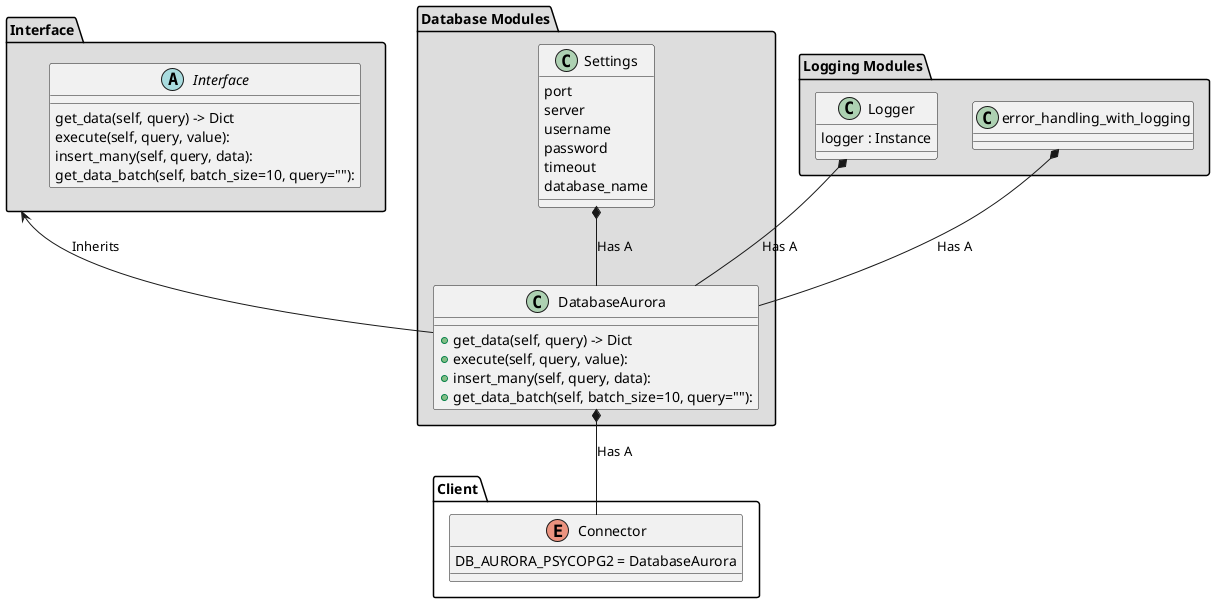 @startuml

package "Interface"  #DDDDDD {
    abstract Interface{
          get_data(self, query) -> Dict
          execute(self, query, value):
          insert_many(self, query, data):
          get_data_batch(self, batch_size=10, query=""):
    }
}

package "Logging Modules" #DDDDDD{
    class Logger{
        logger : Instance
    }
    class error_handling_with_logging {}
}



package "Database Modules"   #DDDDDD{
    class Settings{
            port
            server
            username
            password
            timeout
            database_name
    }
    class DatabaseAurora{
                 + get_data(self, query) -> Dict
                 + execute(self, query, value):
                 + insert_many(self, query, data):
                 + get_data_batch(self, batch_size=10, query=""):

    }
}


package "Client"{
     enum Connector{
        DB_AURORA_PSYCOPG2 = DatabaseAurora
    }
}

    Settings *-- DatabaseAurora : Has A
    error_handling_with_logging *--  DatabaseAurora: Has A
    Logger *-- DatabaseAurora : Has A
    Interface <-- DatabaseAurora  : Inherits
    DatabaseAurora *-- Connector: Has A

@enduml